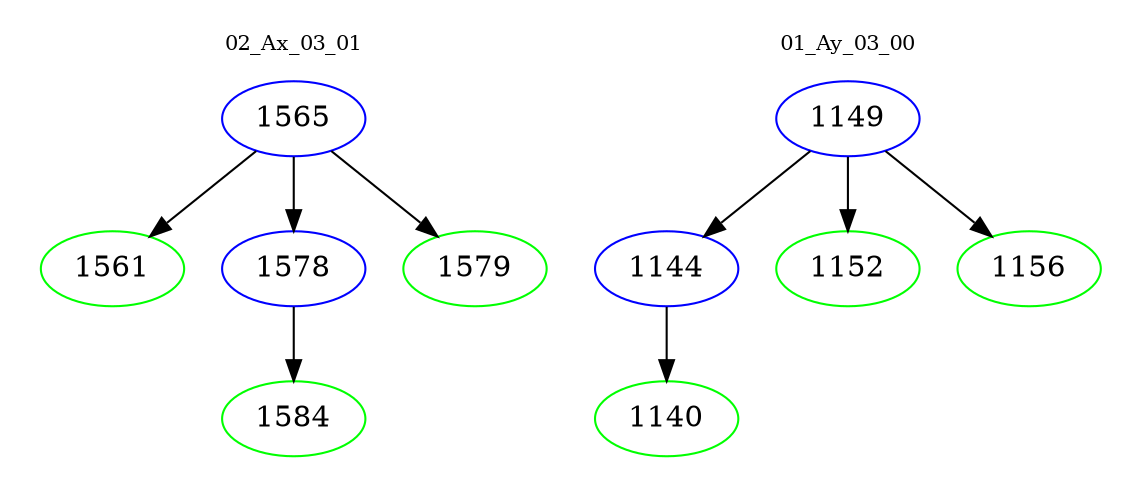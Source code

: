 digraph{
subgraph cluster_0 {
color = white
label = "02_Ax_03_01";
fontsize=10;
T0_1565 [label="1565", color="blue"]
T0_1565 -> T0_1561 [color="black"]
T0_1561 [label="1561", color="green"]
T0_1565 -> T0_1578 [color="black"]
T0_1578 [label="1578", color="blue"]
T0_1578 -> T0_1584 [color="black"]
T0_1584 [label="1584", color="green"]
T0_1565 -> T0_1579 [color="black"]
T0_1579 [label="1579", color="green"]
}
subgraph cluster_1 {
color = white
label = "01_Ay_03_00";
fontsize=10;
T1_1149 [label="1149", color="blue"]
T1_1149 -> T1_1144 [color="black"]
T1_1144 [label="1144", color="blue"]
T1_1144 -> T1_1140 [color="black"]
T1_1140 [label="1140", color="green"]
T1_1149 -> T1_1152 [color="black"]
T1_1152 [label="1152", color="green"]
T1_1149 -> T1_1156 [color="black"]
T1_1156 [label="1156", color="green"]
}
}
